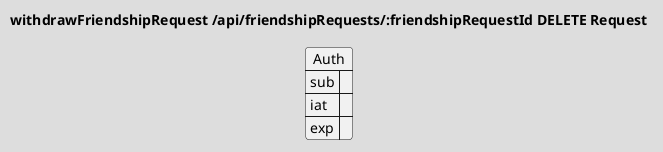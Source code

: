 @startuml withdrawFriendshipRequest-Request
!theme toy
title "withdrawFriendshipRequest /api/friendshipRequests/:friendshipRequestId DELETE Request"

json Auth {
    "sub": "",
    "iat": "",
    "exp": ""
}
@enduml
@startuml withdrawFriendshipRequest-Response
!theme toy
title "withdrawFriendshipRequest /api/friendshipRequests/:friendshipRequestId DELETE Response"
@enduml
